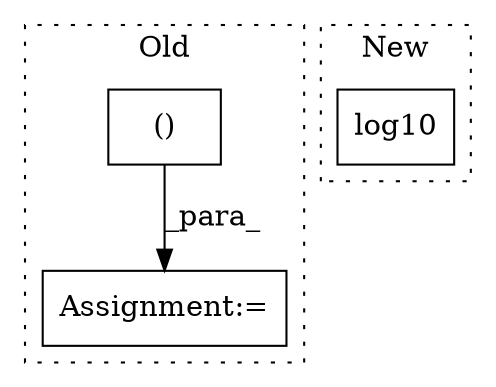 digraph G {
subgraph cluster0 {
1 [label="()" a="106" s="10615" l="38" shape="box"];
3 [label="Assignment:=" a="7" s="10725" l="9" shape="box"];
label = "Old";
style="dotted";
}
subgraph cluster1 {
2 [label="log10" a="32" s="10801,10817" l="6,1" shape="box"];
label = "New";
style="dotted";
}
1 -> 3 [label="_para_"];
}